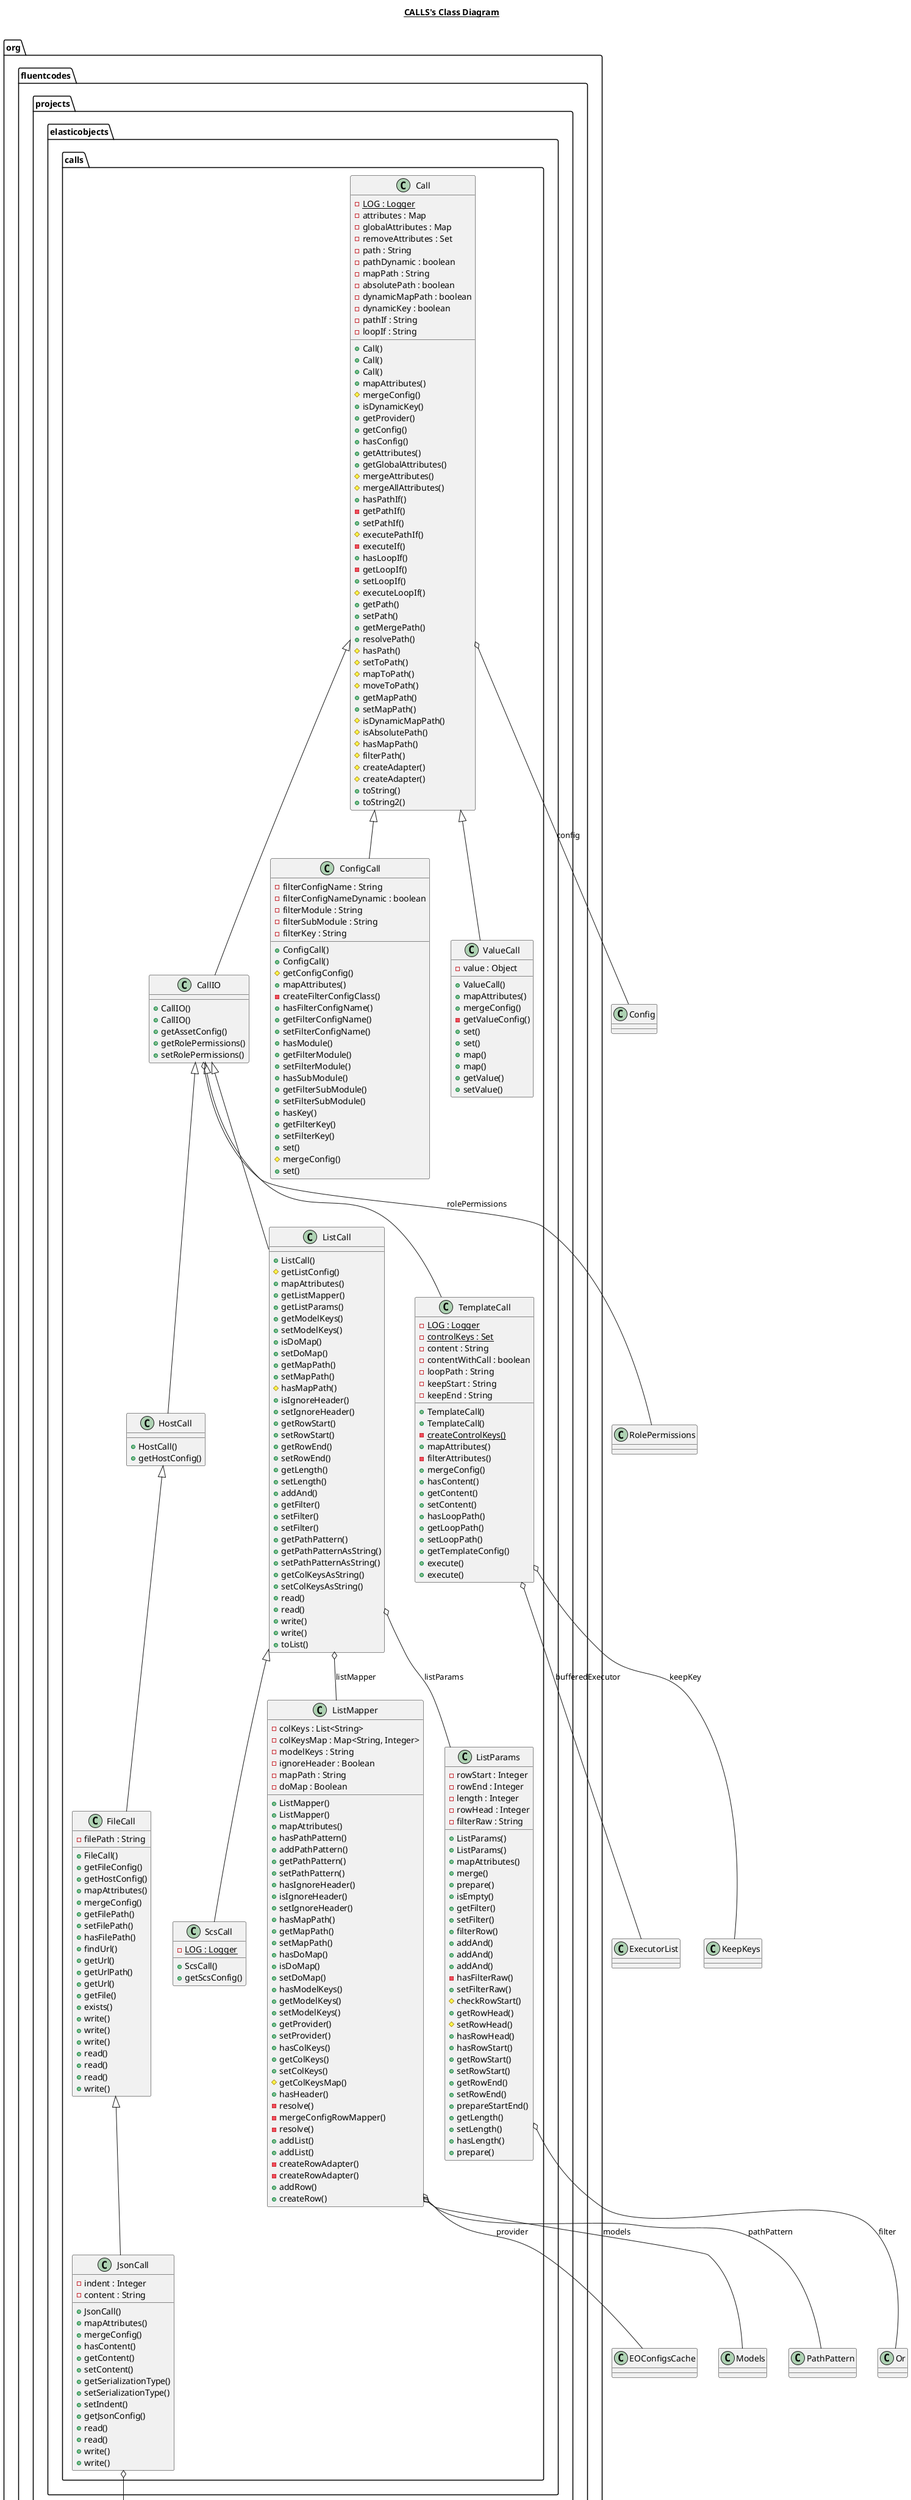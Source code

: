 @startuml

title __CALLS's Class Diagram__\n

  package org.fluentcodes.projects.elasticobjects {
    package org.fluentcodes.projects.elasticobjects.calls {
      class Call {
          {static} - LOG : Logger
          - attributes : Map
          - globalAttributes : Map
          - removeAttributes : Set
          - path : String
          - pathDynamic : boolean
          - mapPath : String
          - absolutePath : boolean
          - dynamicMapPath : boolean
          - dynamicKey : boolean
          - pathIf : String
          - loopIf : String
          + Call()
          + Call()
          + Call()
          + mapAttributes()
          # mergeConfig()
          + isDynamicKey()
          + getProvider()
          + getConfig()
          + hasConfig()
          + getAttributes()
          + getGlobalAttributes()
          # mergeAttributes()
          # mergeAllAttributes()
          + hasPathIf()
          - getPathIf()
          + setPathIf()
          # executePathIf()
          - executeIf()
          + hasLoopIf()
          - getLoopIf()
          + setLoopIf()
          # executeLoopIf()
          + getPath()
          + setPath()
          + getMergePath()
          + resolvePath()
          # hasPath()
          # setToPath()
          # mapToPath()
          # moveToPath()
          + getMapPath()
          + setMapPath()
          # isDynamicMapPath()
          # isAbsolutePath()
          # hasMapPath()
          # filterPath()
          # createAdapter()
          # createAdapter()
          + toString()
          + toString2()
      }
    }
  }
  

  package org.fluentcodes.projects.elasticobjects {
    package org.fluentcodes.projects.elasticobjects.calls {
      class CallIO {
          + CallIO()
          + CallIO()
          + getAssetConfig()
          + getRolePermissions()
          + setRolePermissions()
      }
    }
  }
  

  package org.fluentcodes.projects.elasticobjects {
    package org.fluentcodes.projects.elasticobjects.calls {
      class ConfigCall {
          - filterConfigName : String
          - filterConfigNameDynamic : boolean
          - filterModule : String
          - filterSubModule : String
          - filterKey : String
          + ConfigCall()
          + ConfigCall()
          # getConfigConfig()
          + mapAttributes()
          - createFilterConfigClass()
          + hasFilterConfigName()
          + getFilterConfigName()
          + setFilterConfigName()
          + hasModule()
          + getFilterModule()
          + setFilterModule()
          + hasSubModule()
          + getFilterSubModule()
          + setFilterSubModule()
          + hasKey()
          + getFilterKey()
          + setFilterKey()
          + set()
          # mergeConfig()
          + set()
      }
    }
  }
  

  package org.fluentcodes.projects.elasticobjects {
    package org.fluentcodes.projects.elasticobjects.calls {
      class FileCall {
          - filePath : String
          + FileCall()
          + getFileConfig()
          + getHostConfig()
          + mapAttributes()
          + mergeConfig()
          + getFilePath()
          + setFilePath()
          + hasFilePath()
          + findUrl()
          + getUrl()
          + getUrlPath()
          + getUrl()
          + getFile()
          + exists()
          + write()
          + write()
          + write()
          + read()
          + read()
          + read()
          + write()
      }
    }
  }
  

  package org.fluentcodes.projects.elasticobjects {
    package org.fluentcodes.projects.elasticobjects.calls {
      class HostCall {
          + HostCall()
          + getHostConfig()
      }
    }
  }
  

  package org.fluentcodes.projects.elasticobjects {
    package org.fluentcodes.projects.elasticobjects.calls {
      class JsonCall {
          - indent : Integer
          - content : String
          + JsonCall()
          + mapAttributes()
          + mergeConfig()
          + hasContent()
          + getContent()
          + setContent()
          + getSerializationType()
          + setSerializationType()
          + setIndent()
          + getJsonConfig()
          + read()
          + read()
          + write()
          + write()
      }
    }
  }
  

  package org.fluentcodes.projects.elasticobjects {
    package org.fluentcodes.projects.elasticobjects.calls {
      class ListCall {
          + ListCall()
          # getListConfig()
          + mapAttributes()
          + getListMapper()
          + getListParams()
          + getModelKeys()
          + setModelKeys()
          + isDoMap()
          + setDoMap()
          + getMapPath()
          + setMapPath()
          # hasMapPath()
          + isIgnoreHeader()
          + setIgnoreHeader()
          + getRowStart()
          + setRowStart()
          + getRowEnd()
          + setRowEnd()
          + getLength()
          + setLength()
          + addAnd()
          + getFilter()
          + setFilter()
          + setFilter()
          + getPathPattern()
          + getPathPatternAsString()
          + setPathPatternAsString()
          + getColKeysAsString()
          + setColKeysAsString()
          + read()
          + read()
          + write()
          + write()
          + toList()
      }
    }
  }
  

  package org.fluentcodes.projects.elasticobjects {
    package org.fluentcodes.projects.elasticobjects.calls {
      class ListMapper {
          - colKeys : List<String>
          - colKeysMap : Map<String, Integer>
          - modelKeys : String
          - ignoreHeader : Boolean
          - mapPath : String
          - doMap : Boolean
          + ListMapper()
          + ListMapper()
          + mapAttributes()
          + hasPathPattern()
          + addPathPattern()
          + getPathPattern()
          + setPathPattern()
          + hasIgnoreHeader()
          + isIgnoreHeader()
          + setIgnoreHeader()
          + hasMapPath()
          + getMapPath()
          + setMapPath()
          + hasDoMap()
          + isDoMap()
          + setDoMap()
          + hasModelKeys()
          + getModelKeys()
          + setModelKeys()
          + getProvider()
          + setProvider()
          + hasColKeys()
          + getColKeys()
          + setColKeys()
          # getColKeysMap()
          + hasHeader()
          - resolve()
          - mergeConfigRowMapper()
          - resolve()
          + addList()
          + addList()
          - createRowAdapter()
          - createRowAdapter()
          + addRow()
          + createRow()
      }
    }
  }
  

  package org.fluentcodes.projects.elasticobjects {
    package org.fluentcodes.projects.elasticobjects.calls {
      class ListParams {
          - rowStart : Integer
          - rowEnd : Integer
          - length : Integer
          - rowHead : Integer
          - filterRaw : String
          + ListParams()
          + ListParams()
          + mapAttributes()
          + merge()
          + prepare()
          + isEmpty()
          + getFilter()
          + setFilter()
          + filterRow()
          + addAnd()
          + addAnd()
          + addAnd()
          - hasFilterRaw()
          + setFilterRaw()
          # checkRowStart()
          + getRowHead()
          # setRowHead()
          + hasRowHead()
          + hasRowStart()
          + getRowStart()
          + setRowStart()
          + getRowEnd()
          + setRowEnd()
          + prepareStartEnd()
          + getLength()
          + setLength()
          + hasLength()
          + prepare()
      }
    }
  }
  

  package org.fluentcodes.projects.elasticobjects {
    package org.fluentcodes.projects.elasticobjects.calls {
      class ScsCall {
          {static} - LOG : Logger
          + ScsCall()
          + getScsConfig()
      }
    }
  }
  

  package org.fluentcodes.projects.elasticobjects {
    package org.fluentcodes.projects.elasticobjects.calls {
      class TemplateCall {
          {static} - LOG : Logger
          {static} - controlKeys : Set
          - content : String
          - contentWithCall : boolean
          - loopPath : String
          - keepStart : String
          - keepEnd : String
          + TemplateCall()
          + TemplateCall()
          {static} - createControlKeys()
          + mapAttributes()
          - filterAttributes()
          + mergeConfig()
          + hasContent()
          + getContent()
          + setContent()
          + hasLoopPath()
          + getLoopPath()
          + setLoopPath()
          + getTemplateConfig()
          + execute()
          + execute()
      }
    }
  }
  

  package org.fluentcodes.projects.elasticobjects {
    package org.fluentcodes.projects.elasticobjects.calls {
      class ValueCall {
          - value : Object
          + ValueCall()
          + mapAttributes()
          + mergeConfig()
          - getValueConfig()
          + set()
          + set()
          + map()
          + map()
          + getValue()
          + setValue()
      }
    }
  }
  

  Call o-- Config : config
  CallIO -up-|> Call
  CallIO o-- RolePermissions : rolePermissions
  ConfigCall -up-|> Call
  FileCall -up-|> HostCall
  HostCall -up-|> CallIO
  JsonCall -up-|> FileCall
  JsonCall o-- JSONSerializationType : serializationType
  ListCall -up-|> CallIO
  ListCall o-- ListParams : listParams
  ListCall o-- ListMapper : listMapper
  ListMapper o-- EOConfigsCache : provider
  ListMapper o-- Models : models
  ListMapper o-- PathPattern : pathPattern
  ListParams o-- Or : filter
  ScsCall -up-|> ListCall
  TemplateCall -up-|> CallIO
  TemplateCall o-- ExecutorList : bufferedExecutor
  TemplateCall o-- KeepKeys : keepKey
  ValueCall -up-|> Call


right footer


PlantUML diagram generated by SketchIt! (https://bitbucket.org/pmesmeur/sketch.it)
For more information about this tool, please contact philippe.mesmeur@gmail.com
endfooter

@enduml
